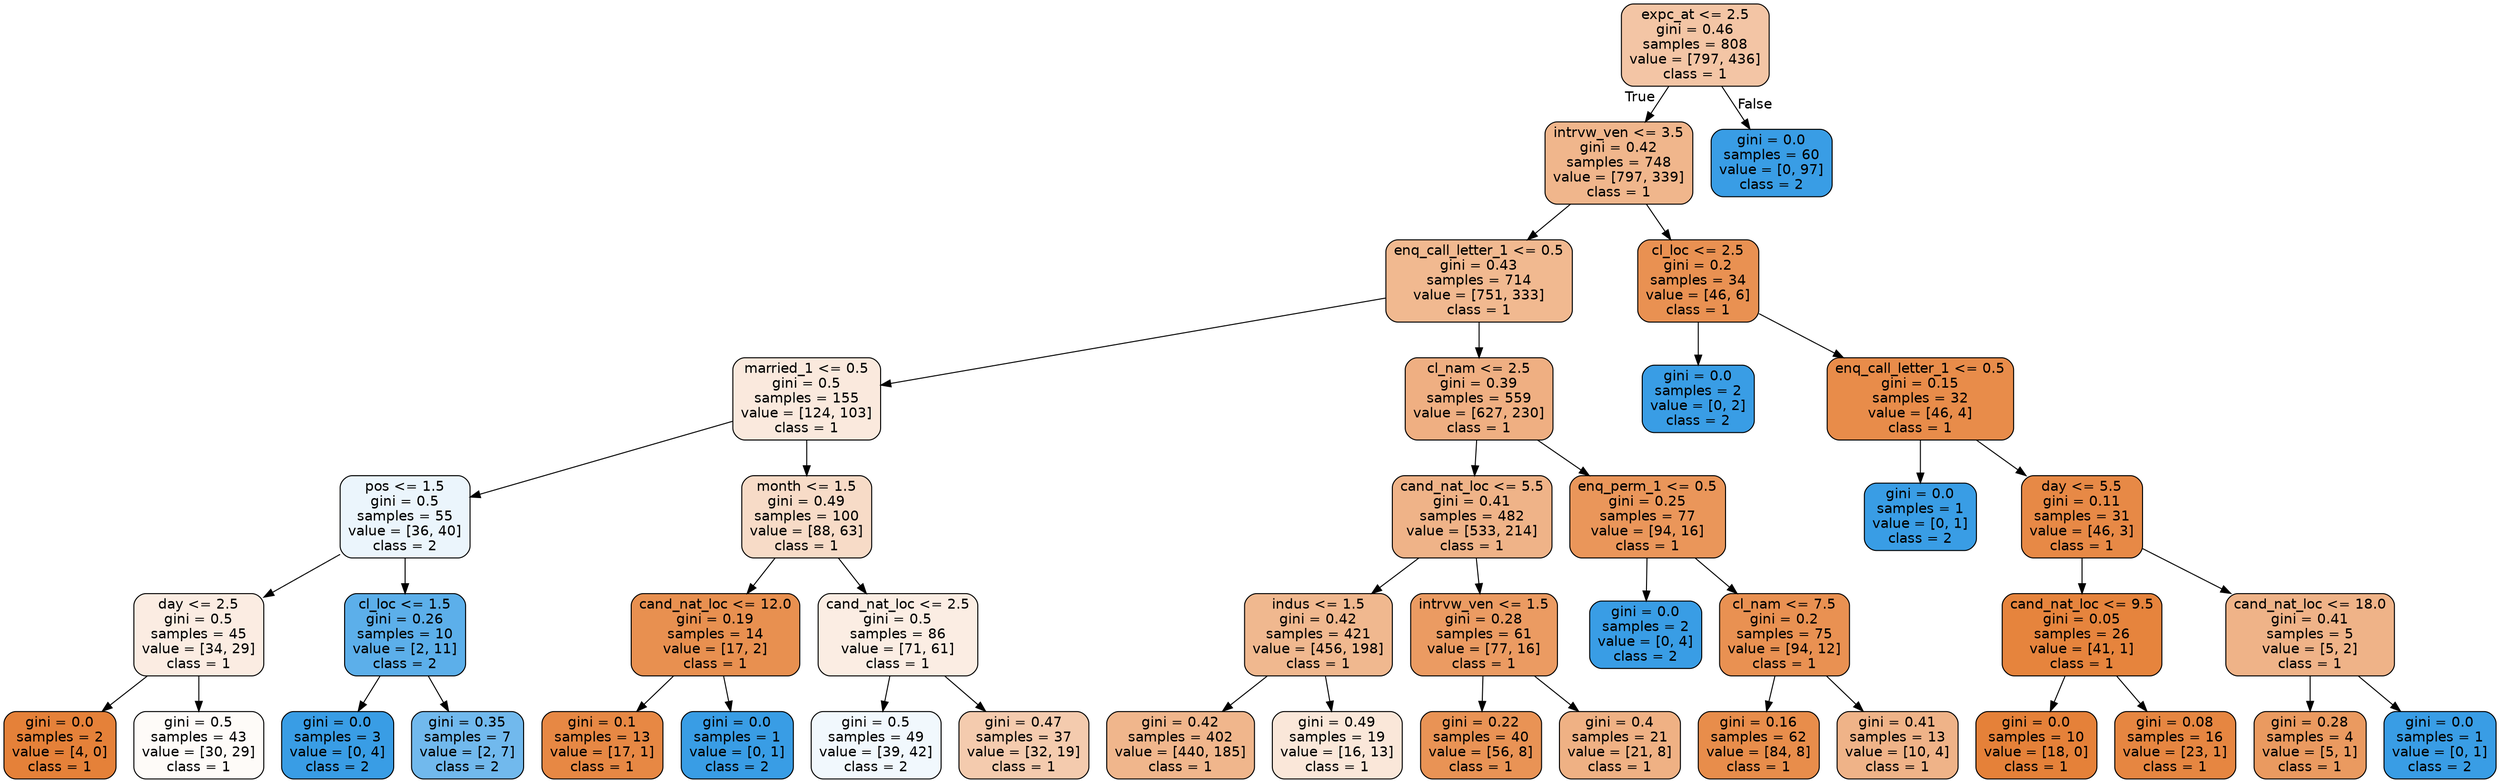 digraph Tree {
node [shape=box, style="filled, rounded", color="black", fontname=helvetica] ;
edge [fontname=helvetica] ;
0 [label="expc_at <= 2.5\ngini = 0.46\nsamples = 808\nvalue = [797, 436]\nclass = 1", fillcolor="#e5813974"] ;
1 [label="intrvw_ven <= 3.5\ngini = 0.42\nsamples = 748\nvalue = [797, 339]\nclass = 1", fillcolor="#e5813993"] ;
0 -> 1 [labeldistance=2.5, labelangle=45, headlabel="True"] ;
2 [label="enq_call_letter_1 <= 0.5\ngini = 0.43\nsamples = 714\nvalue = [751, 333]\nclass = 1", fillcolor="#e581398e"] ;
1 -> 2 ;
3 [label="married_1 <= 0.5\ngini = 0.5\nsamples = 155\nvalue = [124, 103]\nclass = 1", fillcolor="#e581392b"] ;
2 -> 3 ;
4 [label="pos <= 1.5\ngini = 0.5\nsamples = 55\nvalue = [36, 40]\nclass = 2", fillcolor="#399de519"] ;
3 -> 4 ;
5 [label="day <= 2.5\ngini = 0.5\nsamples = 45\nvalue = [34, 29]\nclass = 1", fillcolor="#e5813925"] ;
4 -> 5 ;
6 [label="gini = 0.0\nsamples = 2\nvalue = [4, 0]\nclass = 1", fillcolor="#e58139ff"] ;
5 -> 6 ;
7 [label="gini = 0.5\nsamples = 43\nvalue = [30, 29]\nclass = 1", fillcolor="#e5813908"] ;
5 -> 7 ;
8 [label="cl_loc <= 1.5\ngini = 0.26\nsamples = 10\nvalue = [2, 11]\nclass = 2", fillcolor="#399de5d1"] ;
4 -> 8 ;
9 [label="gini = 0.0\nsamples = 3\nvalue = [0, 4]\nclass = 2", fillcolor="#399de5ff"] ;
8 -> 9 ;
10 [label="gini = 0.35\nsamples = 7\nvalue = [2, 7]\nclass = 2", fillcolor="#399de5b6"] ;
8 -> 10 ;
11 [label="month <= 1.5\ngini = 0.49\nsamples = 100\nvalue = [88, 63]\nclass = 1", fillcolor="#e5813948"] ;
3 -> 11 ;
12 [label="cand_nat_loc <= 12.0\ngini = 0.19\nsamples = 14\nvalue = [17, 2]\nclass = 1", fillcolor="#e58139e1"] ;
11 -> 12 ;
13 [label="gini = 0.1\nsamples = 13\nvalue = [17, 1]\nclass = 1", fillcolor="#e58139f0"] ;
12 -> 13 ;
14 [label="gini = 0.0\nsamples = 1\nvalue = [0, 1]\nclass = 2", fillcolor="#399de5ff"] ;
12 -> 14 ;
15 [label="cand_nat_loc <= 2.5\ngini = 0.5\nsamples = 86\nvalue = [71, 61]\nclass = 1", fillcolor="#e5813924"] ;
11 -> 15 ;
16 [label="gini = 0.5\nsamples = 49\nvalue = [39, 42]\nclass = 2", fillcolor="#399de512"] ;
15 -> 16 ;
17 [label="gini = 0.47\nsamples = 37\nvalue = [32, 19]\nclass = 1", fillcolor="#e5813968"] ;
15 -> 17 ;
18 [label="cl_nam <= 2.5\ngini = 0.39\nsamples = 559\nvalue = [627, 230]\nclass = 1", fillcolor="#e58139a1"] ;
2 -> 18 ;
19 [label="cand_nat_loc <= 5.5\ngini = 0.41\nsamples = 482\nvalue = [533, 214]\nclass = 1", fillcolor="#e5813999"] ;
18 -> 19 ;
20 [label="indus <= 1.5\ngini = 0.42\nsamples = 421\nvalue = [456, 198]\nclass = 1", fillcolor="#e5813990"] ;
19 -> 20 ;
21 [label="gini = 0.42\nsamples = 402\nvalue = [440, 185]\nclass = 1", fillcolor="#e5813994"] ;
20 -> 21 ;
22 [label="gini = 0.49\nsamples = 19\nvalue = [16, 13]\nclass = 1", fillcolor="#e5813930"] ;
20 -> 22 ;
23 [label="intrvw_ven <= 1.5\ngini = 0.28\nsamples = 61\nvalue = [77, 16]\nclass = 1", fillcolor="#e58139ca"] ;
19 -> 23 ;
24 [label="gini = 0.22\nsamples = 40\nvalue = [56, 8]\nclass = 1", fillcolor="#e58139db"] ;
23 -> 24 ;
25 [label="gini = 0.4\nsamples = 21\nvalue = [21, 8]\nclass = 1", fillcolor="#e581399e"] ;
23 -> 25 ;
26 [label="enq_perm_1 <= 0.5\ngini = 0.25\nsamples = 77\nvalue = [94, 16]\nclass = 1", fillcolor="#e58139d4"] ;
18 -> 26 ;
27 [label="gini = 0.0\nsamples = 2\nvalue = [0, 4]\nclass = 2", fillcolor="#399de5ff"] ;
26 -> 27 ;
28 [label="cl_nam <= 7.5\ngini = 0.2\nsamples = 75\nvalue = [94, 12]\nclass = 1", fillcolor="#e58139de"] ;
26 -> 28 ;
29 [label="gini = 0.16\nsamples = 62\nvalue = [84, 8]\nclass = 1", fillcolor="#e58139e7"] ;
28 -> 29 ;
30 [label="gini = 0.41\nsamples = 13\nvalue = [10, 4]\nclass = 1", fillcolor="#e5813999"] ;
28 -> 30 ;
31 [label="cl_loc <= 2.5\ngini = 0.2\nsamples = 34\nvalue = [46, 6]\nclass = 1", fillcolor="#e58139de"] ;
1 -> 31 ;
32 [label="gini = 0.0\nsamples = 2\nvalue = [0, 2]\nclass = 2", fillcolor="#399de5ff"] ;
31 -> 32 ;
33 [label="enq_call_letter_1 <= 0.5\ngini = 0.15\nsamples = 32\nvalue = [46, 4]\nclass = 1", fillcolor="#e58139e9"] ;
31 -> 33 ;
34 [label="gini = 0.0\nsamples = 1\nvalue = [0, 1]\nclass = 2", fillcolor="#399de5ff"] ;
33 -> 34 ;
35 [label="day <= 5.5\ngini = 0.11\nsamples = 31\nvalue = [46, 3]\nclass = 1", fillcolor="#e58139ee"] ;
33 -> 35 ;
36 [label="cand_nat_loc <= 9.5\ngini = 0.05\nsamples = 26\nvalue = [41, 1]\nclass = 1", fillcolor="#e58139f9"] ;
35 -> 36 ;
37 [label="gini = 0.0\nsamples = 10\nvalue = [18, 0]\nclass = 1", fillcolor="#e58139ff"] ;
36 -> 37 ;
38 [label="gini = 0.08\nsamples = 16\nvalue = [23, 1]\nclass = 1", fillcolor="#e58139f4"] ;
36 -> 38 ;
39 [label="cand_nat_loc <= 18.0\ngini = 0.41\nsamples = 5\nvalue = [5, 2]\nclass = 1", fillcolor="#e5813999"] ;
35 -> 39 ;
40 [label="gini = 0.28\nsamples = 4\nvalue = [5, 1]\nclass = 1", fillcolor="#e58139cc"] ;
39 -> 40 ;
41 [label="gini = 0.0\nsamples = 1\nvalue = [0, 1]\nclass = 2", fillcolor="#399de5ff"] ;
39 -> 41 ;
42 [label="gini = 0.0\nsamples = 60\nvalue = [0, 97]\nclass = 2", fillcolor="#399de5ff"] ;
0 -> 42 [labeldistance=2.5, labelangle=-45, headlabel="False"] ;
}